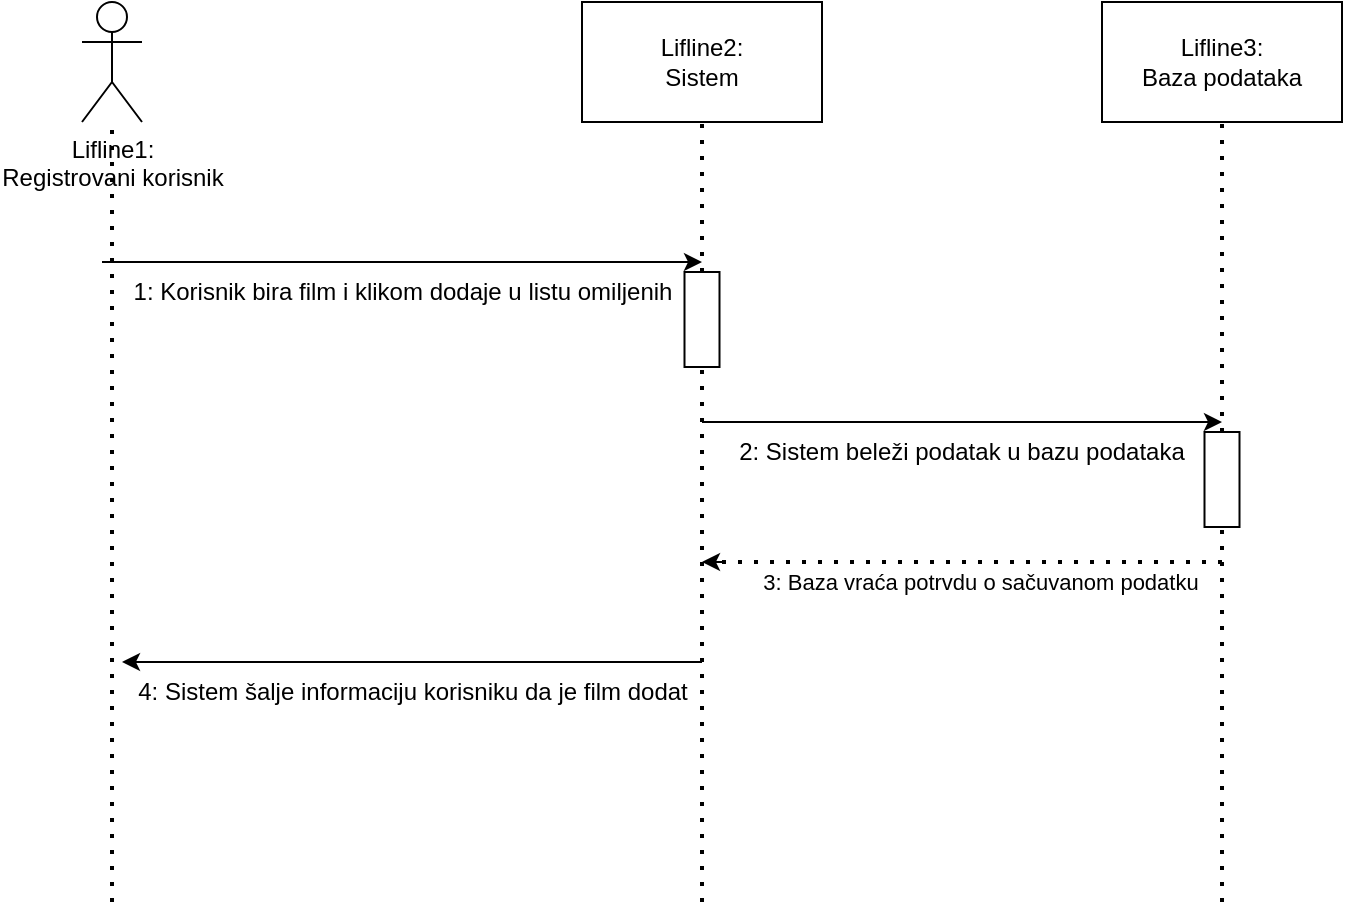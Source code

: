 <mxfile version="25.0.3">
  <diagram name="Page-1" id="13e1069c-82ec-6db2-03f1-153e76fe0fe0">
    <mxGraphModel dx="1050" dy="565" grid="1" gridSize="10" guides="1" tooltips="1" connect="1" arrows="1" fold="1" page="1" pageScale="1" pageWidth="1100" pageHeight="850" background="none" math="0" shadow="0">
      <root>
        <mxCell id="0" />
        <mxCell id="1" parent="0" />
        <mxCell id="foY1womJUTIX2Hb-6vTb-4" value="Lifline2:&lt;br&gt;Sistem" style="rounded=0;whiteSpace=wrap;html=1;" vertex="1" parent="1">
          <mxGeometry x="440" y="30" width="120" height="60" as="geometry" />
        </mxCell>
        <mxCell id="foY1womJUTIX2Hb-6vTb-5" value="Lifline3:&lt;br&gt;Baza podataka" style="rounded=0;whiteSpace=wrap;html=1;" vertex="1" parent="1">
          <mxGeometry x="700" y="30" width="120" height="60" as="geometry" />
        </mxCell>
        <mxCell id="foY1womJUTIX2Hb-6vTb-6" value="&lt;div&gt;Lifline1:&lt;/div&gt;Registrovani korisnik" style="shape=umlActor;verticalLabelPosition=bottom;verticalAlign=top;html=1;outlineConnect=0;" vertex="1" parent="1">
          <mxGeometry x="190" y="30" width="30" height="60" as="geometry" />
        </mxCell>
        <mxCell id="foY1womJUTIX2Hb-6vTb-7" value="" style="endArrow=none;dashed=1;html=1;dashPattern=1 3;strokeWidth=2;rounded=0;" edge="1" parent="1" target="foY1womJUTIX2Hb-6vTb-6">
          <mxGeometry width="50" height="50" relative="1" as="geometry">
            <mxPoint x="205" y="480" as="sourcePoint" />
            <mxPoint x="204.5" y="180" as="targetPoint" />
            <Array as="points" />
          </mxGeometry>
        </mxCell>
        <mxCell id="foY1womJUTIX2Hb-6vTb-13" value="" style="endArrow=none;dashed=1;html=1;dashPattern=1 3;strokeWidth=2;rounded=0;entryX=0.5;entryY=1;entryDx=0;entryDy=0;" edge="1" parent="1" source="foY1womJUTIX2Hb-6vTb-33" target="foY1womJUTIX2Hb-6vTb-4">
          <mxGeometry width="50" height="50" relative="1" as="geometry">
            <mxPoint x="500" y="480" as="sourcePoint" />
            <mxPoint x="560" y="290" as="targetPoint" />
          </mxGeometry>
        </mxCell>
        <mxCell id="foY1womJUTIX2Hb-6vTb-14" value="" style="endArrow=none;dashed=1;html=1;dashPattern=1 3;strokeWidth=2;rounded=0;entryX=0.5;entryY=1;entryDx=0;entryDy=0;" edge="1" parent="1" source="foY1womJUTIX2Hb-6vTb-18" target="foY1womJUTIX2Hb-6vTb-5">
          <mxGeometry width="50" height="50" relative="1" as="geometry">
            <mxPoint x="760" y="480" as="sourcePoint" />
            <mxPoint x="560" y="290" as="targetPoint" />
          </mxGeometry>
        </mxCell>
        <mxCell id="foY1womJUTIX2Hb-6vTb-16" value="" style="endArrow=classic;html=1;rounded=0;" edge="1" parent="1">
          <mxGeometry width="50" height="50" relative="1" as="geometry">
            <mxPoint x="200" y="160" as="sourcePoint" />
            <mxPoint x="500" y="160" as="targetPoint" />
          </mxGeometry>
        </mxCell>
        <mxCell id="foY1womJUTIX2Hb-6vTb-17" value="1: Korisnik bira film i klikom dodaje u listu omiljenih" style="text;html=1;align=center;verticalAlign=middle;resizable=0;points=[];autosize=1;strokeColor=none;fillColor=none;" vertex="1" parent="1">
          <mxGeometry x="205" y="160" width="290" height="30" as="geometry" />
        </mxCell>
        <mxCell id="foY1womJUTIX2Hb-6vTb-22" value="" style="endArrow=classic;html=1;rounded=0;" edge="1" parent="1">
          <mxGeometry width="50" height="50" relative="1" as="geometry">
            <mxPoint x="500" y="240" as="sourcePoint" />
            <mxPoint x="760" y="240" as="targetPoint" />
          </mxGeometry>
        </mxCell>
        <mxCell id="foY1womJUTIX2Hb-6vTb-23" value="2: Sistem beleži podatak u bazu podataka" style="text;html=1;align=center;verticalAlign=middle;whiteSpace=wrap;rounded=0;" vertex="1" parent="1">
          <mxGeometry x="510" y="240" width="240" height="30" as="geometry" />
        </mxCell>
        <mxCell id="foY1womJUTIX2Hb-6vTb-31" value="" style="endArrow=none;dashed=1;html=1;dashPattern=1 3;strokeWidth=2;rounded=0;entryX=0;entryY=0.5;entryDx=0;entryDy=0;" edge="1" parent="1" target="foY1womJUTIX2Hb-6vTb-18">
          <mxGeometry width="50" height="50" relative="1" as="geometry">
            <mxPoint x="760" y="480" as="sourcePoint" />
            <mxPoint x="770" y="330" as="targetPoint" />
            <Array as="points" />
          </mxGeometry>
        </mxCell>
        <mxCell id="foY1womJUTIX2Hb-6vTb-18" value="" style="rounded=0;whiteSpace=wrap;html=1;rotation=90;" vertex="1" parent="1">
          <mxGeometry x="736.25" y="260" width="47.5" height="17.5" as="geometry" />
        </mxCell>
        <mxCell id="foY1womJUTIX2Hb-6vTb-34" value="" style="endArrow=none;dashed=1;html=1;dashPattern=1 3;strokeWidth=2;rounded=0;entryX=0;entryY=0.5;entryDx=0;entryDy=0;" edge="1" parent="1" target="foY1womJUTIX2Hb-6vTb-33">
          <mxGeometry width="50" height="50" relative="1" as="geometry">
            <mxPoint x="500" y="480" as="sourcePoint" />
            <mxPoint x="500" y="90" as="targetPoint" />
          </mxGeometry>
        </mxCell>
        <mxCell id="foY1womJUTIX2Hb-6vTb-33" value="" style="rounded=0;whiteSpace=wrap;html=1;rotation=90;" vertex="1" parent="1">
          <mxGeometry x="476.25" y="180" width="47.5" height="17.5" as="geometry" />
        </mxCell>
        <mxCell id="foY1womJUTIX2Hb-6vTb-39" value="" style="endArrow=none;dashed=1;html=1;dashPattern=1 3;strokeWidth=2;rounded=0;" edge="1" parent="1">
          <mxGeometry width="50" height="50" relative="1" as="geometry">
            <mxPoint x="760" y="310" as="sourcePoint" />
            <mxPoint x="500" y="310" as="targetPoint" />
            <Array as="points" />
          </mxGeometry>
        </mxCell>
        <mxCell id="foY1womJUTIX2Hb-6vTb-41" value="3: Baza vraća potrvdu o sačuvanom podatku" style="edgeLabel;html=1;align=center;verticalAlign=middle;resizable=0;points=[];" vertex="1" connectable="0" parent="foY1womJUTIX2Hb-6vTb-39">
          <mxGeometry x="-0.068" y="-4" relative="1" as="geometry">
            <mxPoint y="14" as="offset" />
          </mxGeometry>
        </mxCell>
        <mxCell id="foY1womJUTIX2Hb-6vTb-40" value="" style="endArrow=classic;html=1;rounded=0;" edge="1" parent="1">
          <mxGeometry width="50" height="50" relative="1" as="geometry">
            <mxPoint x="510" y="310" as="sourcePoint" />
            <mxPoint x="500" y="310" as="targetPoint" />
          </mxGeometry>
        </mxCell>
        <mxCell id="foY1womJUTIX2Hb-6vTb-44" value="" style="endArrow=classic;html=1;rounded=0;" edge="1" parent="1">
          <mxGeometry width="50" height="50" relative="1" as="geometry">
            <mxPoint x="500" y="360" as="sourcePoint" />
            <mxPoint x="210" y="360" as="targetPoint" />
          </mxGeometry>
        </mxCell>
        <mxCell id="foY1womJUTIX2Hb-6vTb-45" value="4: Sistem šalje informaciju korisniku da je film dodat" style="text;html=1;align=center;verticalAlign=middle;resizable=0;points=[];autosize=1;strokeColor=none;fillColor=none;" vertex="1" parent="1">
          <mxGeometry x="205" y="360" width="300" height="30" as="geometry" />
        </mxCell>
      </root>
    </mxGraphModel>
  </diagram>
</mxfile>
